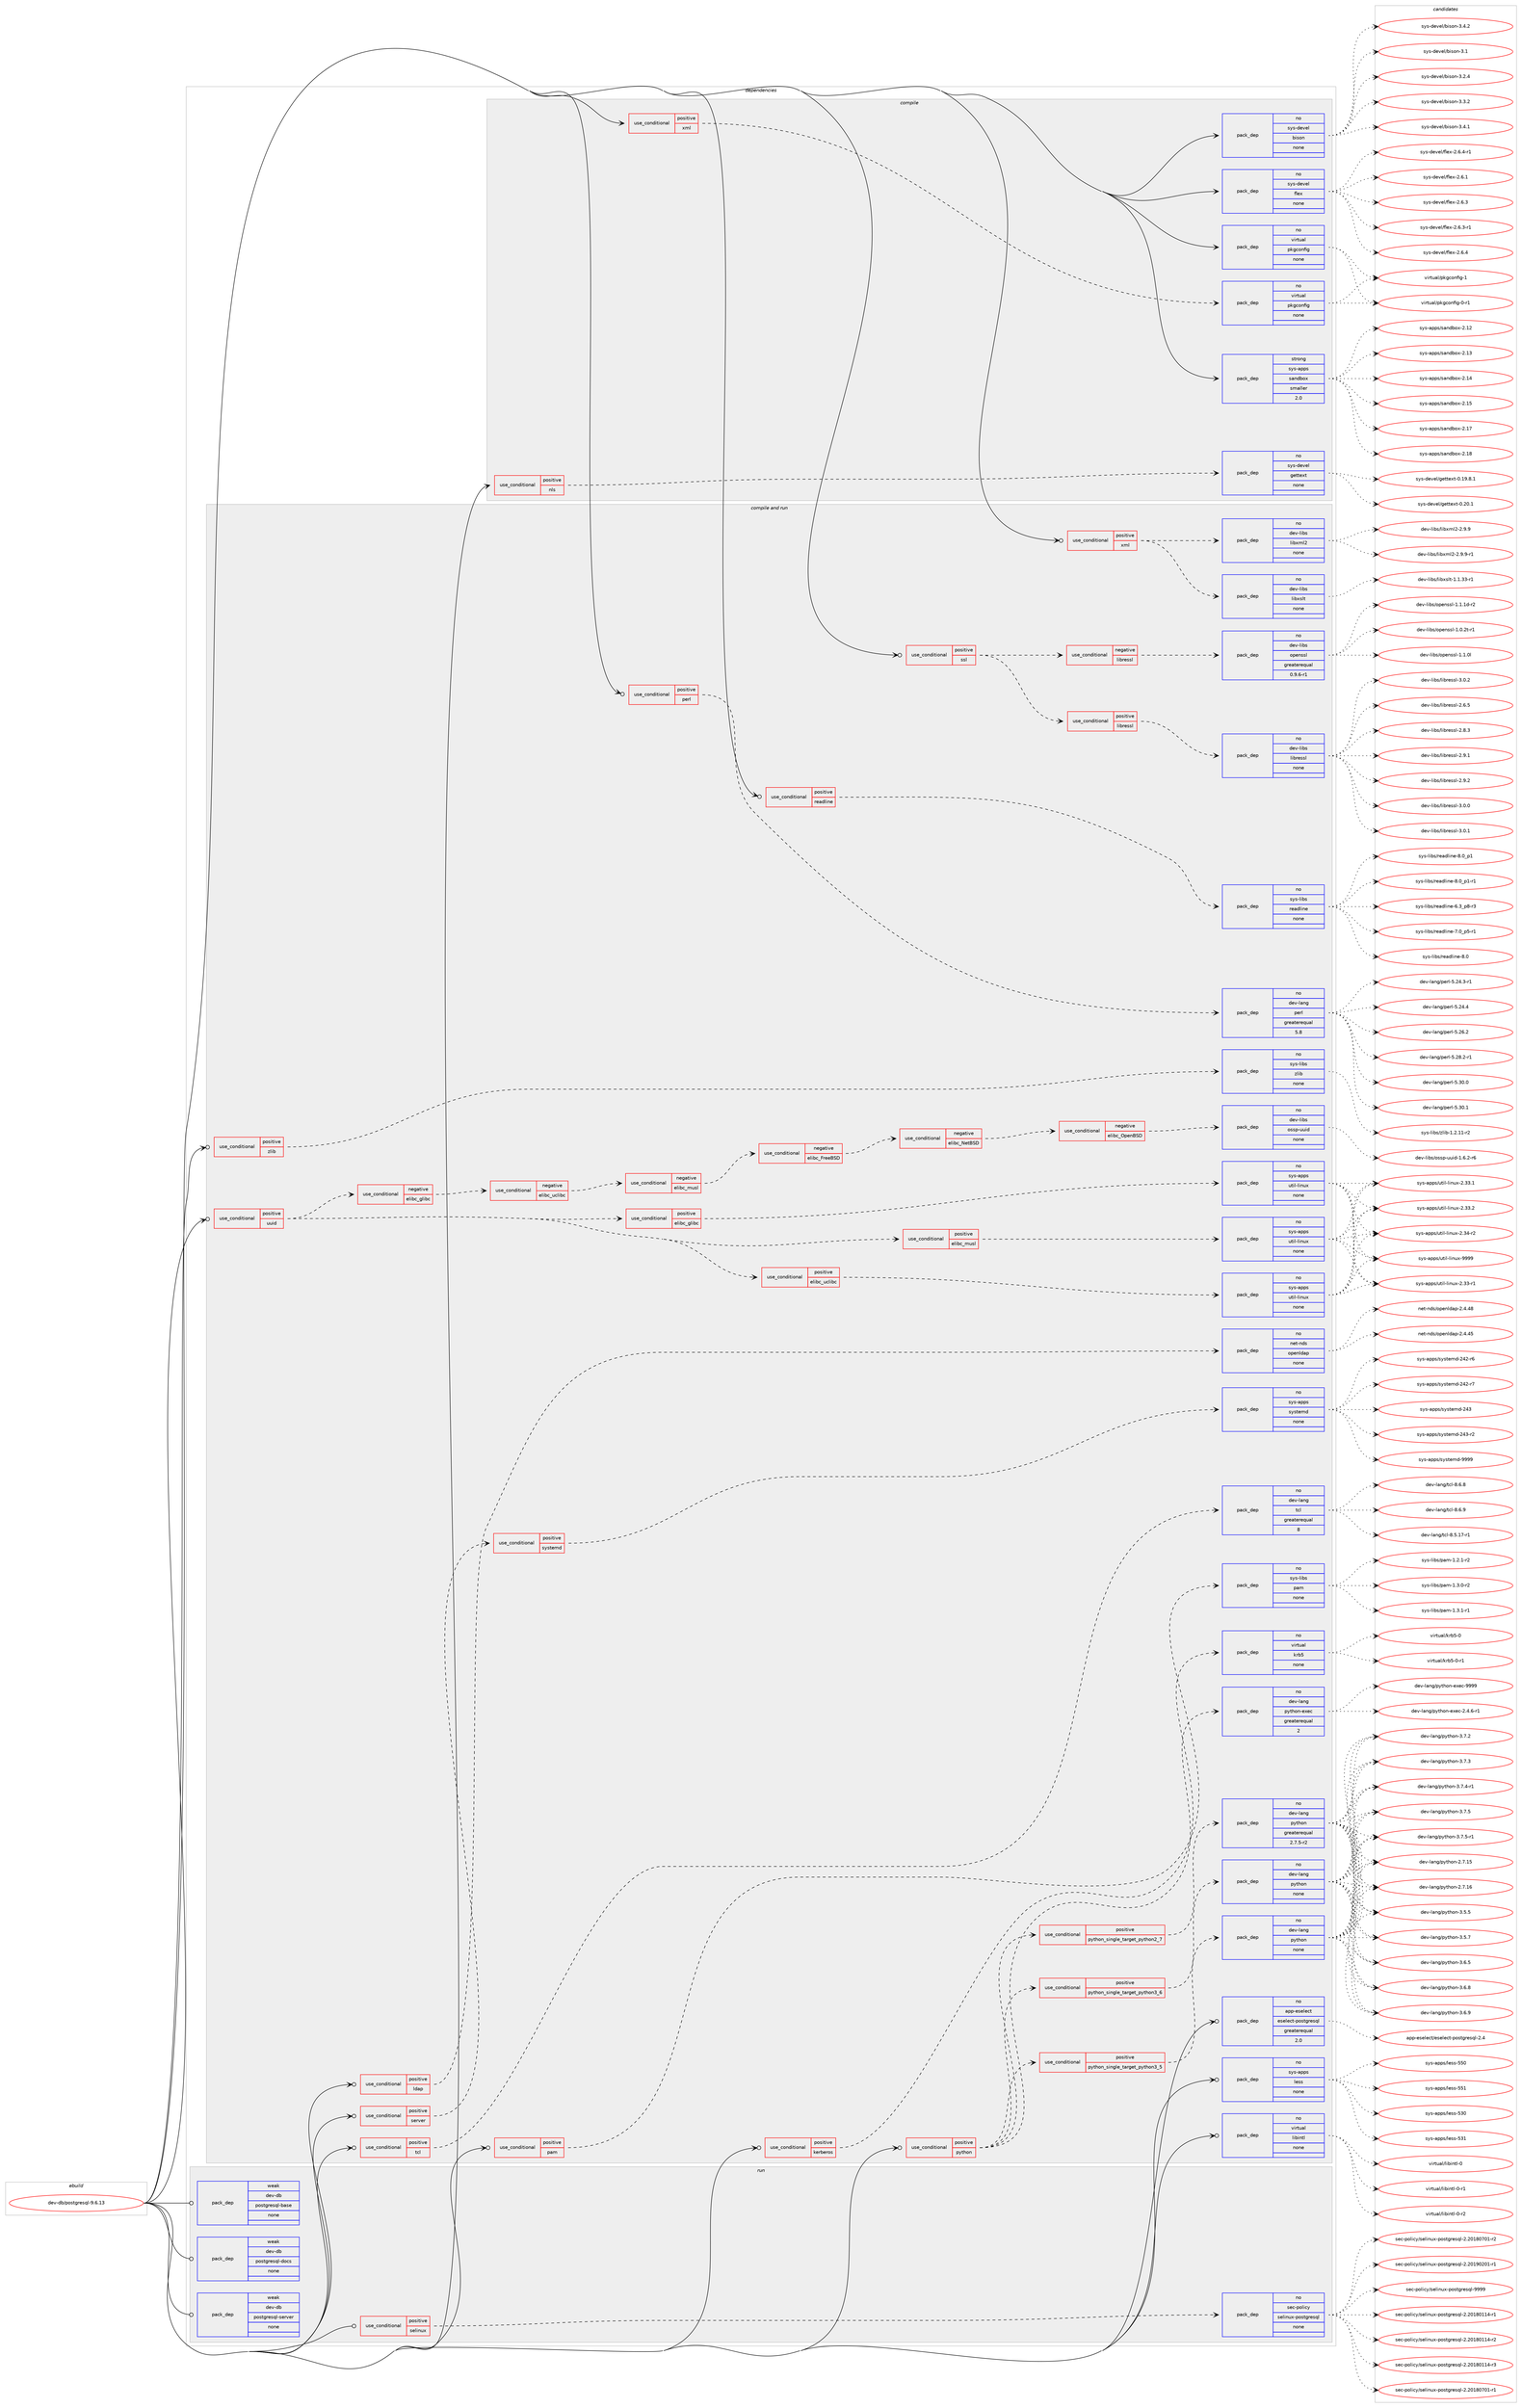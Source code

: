 digraph prolog {

# *************
# Graph options
# *************

newrank=true;
concentrate=true;
compound=true;
graph [rankdir=LR,fontname=Helvetica,fontsize=10,ranksep=1.5];#, ranksep=2.5, nodesep=0.2];
edge  [arrowhead=vee];
node  [fontname=Helvetica,fontsize=10];

# **********
# The ebuild
# **********

subgraph cluster_leftcol {
color=gray;
rank=same;
label=<<i>ebuild</i>>;
id [label="dev-db/postgresql-9.6.13", color=red, width=4, href="../dev-db/postgresql-9.6.13.svg"];
}

# ****************
# The dependencies
# ****************

subgraph cluster_midcol {
color=gray;
label=<<i>dependencies</i>>;
subgraph cluster_compile {
fillcolor="#eeeeee";
style=filled;
label=<<i>compile</i>>;
subgraph cond124036 {
dependency522894 [label=<<TABLE BORDER="0" CELLBORDER="1" CELLSPACING="0" CELLPADDING="4"><TR><TD ROWSPAN="3" CELLPADDING="10">use_conditional</TD></TR><TR><TD>positive</TD></TR><TR><TD>nls</TD></TR></TABLE>>, shape=none, color=red];
subgraph pack389118 {
dependency522895 [label=<<TABLE BORDER="0" CELLBORDER="1" CELLSPACING="0" CELLPADDING="4" WIDTH="220"><TR><TD ROWSPAN="6" CELLPADDING="30">pack_dep</TD></TR><TR><TD WIDTH="110">no</TD></TR><TR><TD>sys-devel</TD></TR><TR><TD>gettext</TD></TR><TR><TD>none</TD></TR><TR><TD></TD></TR></TABLE>>, shape=none, color=blue];
}
dependency522894:e -> dependency522895:w [weight=20,style="dashed",arrowhead="vee"];
}
id:e -> dependency522894:w [weight=20,style="solid",arrowhead="vee"];
subgraph cond124037 {
dependency522896 [label=<<TABLE BORDER="0" CELLBORDER="1" CELLSPACING="0" CELLPADDING="4"><TR><TD ROWSPAN="3" CELLPADDING="10">use_conditional</TD></TR><TR><TD>positive</TD></TR><TR><TD>xml</TD></TR></TABLE>>, shape=none, color=red];
subgraph pack389119 {
dependency522897 [label=<<TABLE BORDER="0" CELLBORDER="1" CELLSPACING="0" CELLPADDING="4" WIDTH="220"><TR><TD ROWSPAN="6" CELLPADDING="30">pack_dep</TD></TR><TR><TD WIDTH="110">no</TD></TR><TR><TD>virtual</TD></TR><TR><TD>pkgconfig</TD></TR><TR><TD>none</TD></TR><TR><TD></TD></TR></TABLE>>, shape=none, color=blue];
}
dependency522896:e -> dependency522897:w [weight=20,style="dashed",arrowhead="vee"];
}
id:e -> dependency522896:w [weight=20,style="solid",arrowhead="vee"];
subgraph pack389120 {
dependency522898 [label=<<TABLE BORDER="0" CELLBORDER="1" CELLSPACING="0" CELLPADDING="4" WIDTH="220"><TR><TD ROWSPAN="6" CELLPADDING="30">pack_dep</TD></TR><TR><TD WIDTH="110">no</TD></TR><TR><TD>sys-devel</TD></TR><TR><TD>bison</TD></TR><TR><TD>none</TD></TR><TR><TD></TD></TR></TABLE>>, shape=none, color=blue];
}
id:e -> dependency522898:w [weight=20,style="solid",arrowhead="vee"];
subgraph pack389121 {
dependency522899 [label=<<TABLE BORDER="0" CELLBORDER="1" CELLSPACING="0" CELLPADDING="4" WIDTH="220"><TR><TD ROWSPAN="6" CELLPADDING="30">pack_dep</TD></TR><TR><TD WIDTH="110">no</TD></TR><TR><TD>sys-devel</TD></TR><TR><TD>flex</TD></TR><TR><TD>none</TD></TR><TR><TD></TD></TR></TABLE>>, shape=none, color=blue];
}
id:e -> dependency522899:w [weight=20,style="solid",arrowhead="vee"];
subgraph pack389122 {
dependency522900 [label=<<TABLE BORDER="0" CELLBORDER="1" CELLSPACING="0" CELLPADDING="4" WIDTH="220"><TR><TD ROWSPAN="6" CELLPADDING="30">pack_dep</TD></TR><TR><TD WIDTH="110">no</TD></TR><TR><TD>virtual</TD></TR><TR><TD>pkgconfig</TD></TR><TR><TD>none</TD></TR><TR><TD></TD></TR></TABLE>>, shape=none, color=blue];
}
id:e -> dependency522900:w [weight=20,style="solid",arrowhead="vee"];
subgraph pack389123 {
dependency522901 [label=<<TABLE BORDER="0" CELLBORDER="1" CELLSPACING="0" CELLPADDING="4" WIDTH="220"><TR><TD ROWSPAN="6" CELLPADDING="30">pack_dep</TD></TR><TR><TD WIDTH="110">strong</TD></TR><TR><TD>sys-apps</TD></TR><TR><TD>sandbox</TD></TR><TR><TD>smaller</TD></TR><TR><TD>2.0</TD></TR></TABLE>>, shape=none, color=blue];
}
id:e -> dependency522901:w [weight=20,style="solid",arrowhead="vee"];
}
subgraph cluster_compileandrun {
fillcolor="#eeeeee";
style=filled;
label=<<i>compile and run</i>>;
subgraph cond124038 {
dependency522902 [label=<<TABLE BORDER="0" CELLBORDER="1" CELLSPACING="0" CELLPADDING="4"><TR><TD ROWSPAN="3" CELLPADDING="10">use_conditional</TD></TR><TR><TD>positive</TD></TR><TR><TD>kerberos</TD></TR></TABLE>>, shape=none, color=red];
subgraph pack389124 {
dependency522903 [label=<<TABLE BORDER="0" CELLBORDER="1" CELLSPACING="0" CELLPADDING="4" WIDTH="220"><TR><TD ROWSPAN="6" CELLPADDING="30">pack_dep</TD></TR><TR><TD WIDTH="110">no</TD></TR><TR><TD>virtual</TD></TR><TR><TD>krb5</TD></TR><TR><TD>none</TD></TR><TR><TD></TD></TR></TABLE>>, shape=none, color=blue];
}
dependency522902:e -> dependency522903:w [weight=20,style="dashed",arrowhead="vee"];
}
id:e -> dependency522902:w [weight=20,style="solid",arrowhead="odotvee"];
subgraph cond124039 {
dependency522904 [label=<<TABLE BORDER="0" CELLBORDER="1" CELLSPACING="0" CELLPADDING="4"><TR><TD ROWSPAN="3" CELLPADDING="10">use_conditional</TD></TR><TR><TD>positive</TD></TR><TR><TD>ldap</TD></TR></TABLE>>, shape=none, color=red];
subgraph pack389125 {
dependency522905 [label=<<TABLE BORDER="0" CELLBORDER="1" CELLSPACING="0" CELLPADDING="4" WIDTH="220"><TR><TD ROWSPAN="6" CELLPADDING="30">pack_dep</TD></TR><TR><TD WIDTH="110">no</TD></TR><TR><TD>net-nds</TD></TR><TR><TD>openldap</TD></TR><TR><TD>none</TD></TR><TR><TD></TD></TR></TABLE>>, shape=none, color=blue];
}
dependency522904:e -> dependency522905:w [weight=20,style="dashed",arrowhead="vee"];
}
id:e -> dependency522904:w [weight=20,style="solid",arrowhead="odotvee"];
subgraph cond124040 {
dependency522906 [label=<<TABLE BORDER="0" CELLBORDER="1" CELLSPACING="0" CELLPADDING="4"><TR><TD ROWSPAN="3" CELLPADDING="10">use_conditional</TD></TR><TR><TD>positive</TD></TR><TR><TD>pam</TD></TR></TABLE>>, shape=none, color=red];
subgraph pack389126 {
dependency522907 [label=<<TABLE BORDER="0" CELLBORDER="1" CELLSPACING="0" CELLPADDING="4" WIDTH="220"><TR><TD ROWSPAN="6" CELLPADDING="30">pack_dep</TD></TR><TR><TD WIDTH="110">no</TD></TR><TR><TD>sys-libs</TD></TR><TR><TD>pam</TD></TR><TR><TD>none</TD></TR><TR><TD></TD></TR></TABLE>>, shape=none, color=blue];
}
dependency522906:e -> dependency522907:w [weight=20,style="dashed",arrowhead="vee"];
}
id:e -> dependency522906:w [weight=20,style="solid",arrowhead="odotvee"];
subgraph cond124041 {
dependency522908 [label=<<TABLE BORDER="0" CELLBORDER="1" CELLSPACING="0" CELLPADDING="4"><TR><TD ROWSPAN="3" CELLPADDING="10">use_conditional</TD></TR><TR><TD>positive</TD></TR><TR><TD>perl</TD></TR></TABLE>>, shape=none, color=red];
subgraph pack389127 {
dependency522909 [label=<<TABLE BORDER="0" CELLBORDER="1" CELLSPACING="0" CELLPADDING="4" WIDTH="220"><TR><TD ROWSPAN="6" CELLPADDING="30">pack_dep</TD></TR><TR><TD WIDTH="110">no</TD></TR><TR><TD>dev-lang</TD></TR><TR><TD>perl</TD></TR><TR><TD>greaterequal</TD></TR><TR><TD>5.8</TD></TR></TABLE>>, shape=none, color=blue];
}
dependency522908:e -> dependency522909:w [weight=20,style="dashed",arrowhead="vee"];
}
id:e -> dependency522908:w [weight=20,style="solid",arrowhead="odotvee"];
subgraph cond124042 {
dependency522910 [label=<<TABLE BORDER="0" CELLBORDER="1" CELLSPACING="0" CELLPADDING="4"><TR><TD ROWSPAN="3" CELLPADDING="10">use_conditional</TD></TR><TR><TD>positive</TD></TR><TR><TD>python</TD></TR></TABLE>>, shape=none, color=red];
subgraph cond124043 {
dependency522911 [label=<<TABLE BORDER="0" CELLBORDER="1" CELLSPACING="0" CELLPADDING="4"><TR><TD ROWSPAN="3" CELLPADDING="10">use_conditional</TD></TR><TR><TD>positive</TD></TR><TR><TD>python_single_target_python2_7</TD></TR></TABLE>>, shape=none, color=red];
subgraph pack389128 {
dependency522912 [label=<<TABLE BORDER="0" CELLBORDER="1" CELLSPACING="0" CELLPADDING="4" WIDTH="220"><TR><TD ROWSPAN="6" CELLPADDING="30">pack_dep</TD></TR><TR><TD WIDTH="110">no</TD></TR><TR><TD>dev-lang</TD></TR><TR><TD>python</TD></TR><TR><TD>greaterequal</TD></TR><TR><TD>2.7.5-r2</TD></TR></TABLE>>, shape=none, color=blue];
}
dependency522911:e -> dependency522912:w [weight=20,style="dashed",arrowhead="vee"];
}
dependency522910:e -> dependency522911:w [weight=20,style="dashed",arrowhead="vee"];
subgraph cond124044 {
dependency522913 [label=<<TABLE BORDER="0" CELLBORDER="1" CELLSPACING="0" CELLPADDING="4"><TR><TD ROWSPAN="3" CELLPADDING="10">use_conditional</TD></TR><TR><TD>positive</TD></TR><TR><TD>python_single_target_python3_5</TD></TR></TABLE>>, shape=none, color=red];
subgraph pack389129 {
dependency522914 [label=<<TABLE BORDER="0" CELLBORDER="1" CELLSPACING="0" CELLPADDING="4" WIDTH="220"><TR><TD ROWSPAN="6" CELLPADDING="30">pack_dep</TD></TR><TR><TD WIDTH="110">no</TD></TR><TR><TD>dev-lang</TD></TR><TR><TD>python</TD></TR><TR><TD>none</TD></TR><TR><TD></TD></TR></TABLE>>, shape=none, color=blue];
}
dependency522913:e -> dependency522914:w [weight=20,style="dashed",arrowhead="vee"];
}
dependency522910:e -> dependency522913:w [weight=20,style="dashed",arrowhead="vee"];
subgraph cond124045 {
dependency522915 [label=<<TABLE BORDER="0" CELLBORDER="1" CELLSPACING="0" CELLPADDING="4"><TR><TD ROWSPAN="3" CELLPADDING="10">use_conditional</TD></TR><TR><TD>positive</TD></TR><TR><TD>python_single_target_python3_6</TD></TR></TABLE>>, shape=none, color=red];
subgraph pack389130 {
dependency522916 [label=<<TABLE BORDER="0" CELLBORDER="1" CELLSPACING="0" CELLPADDING="4" WIDTH="220"><TR><TD ROWSPAN="6" CELLPADDING="30">pack_dep</TD></TR><TR><TD WIDTH="110">no</TD></TR><TR><TD>dev-lang</TD></TR><TR><TD>python</TD></TR><TR><TD>none</TD></TR><TR><TD></TD></TR></TABLE>>, shape=none, color=blue];
}
dependency522915:e -> dependency522916:w [weight=20,style="dashed",arrowhead="vee"];
}
dependency522910:e -> dependency522915:w [weight=20,style="dashed",arrowhead="vee"];
subgraph pack389131 {
dependency522917 [label=<<TABLE BORDER="0" CELLBORDER="1" CELLSPACING="0" CELLPADDING="4" WIDTH="220"><TR><TD ROWSPAN="6" CELLPADDING="30">pack_dep</TD></TR><TR><TD WIDTH="110">no</TD></TR><TR><TD>dev-lang</TD></TR><TR><TD>python-exec</TD></TR><TR><TD>greaterequal</TD></TR><TR><TD>2</TD></TR></TABLE>>, shape=none, color=blue];
}
dependency522910:e -> dependency522917:w [weight=20,style="dashed",arrowhead="vee"];
}
id:e -> dependency522910:w [weight=20,style="solid",arrowhead="odotvee"];
subgraph cond124046 {
dependency522918 [label=<<TABLE BORDER="0" CELLBORDER="1" CELLSPACING="0" CELLPADDING="4"><TR><TD ROWSPAN="3" CELLPADDING="10">use_conditional</TD></TR><TR><TD>positive</TD></TR><TR><TD>readline</TD></TR></TABLE>>, shape=none, color=red];
subgraph pack389132 {
dependency522919 [label=<<TABLE BORDER="0" CELLBORDER="1" CELLSPACING="0" CELLPADDING="4" WIDTH="220"><TR><TD ROWSPAN="6" CELLPADDING="30">pack_dep</TD></TR><TR><TD WIDTH="110">no</TD></TR><TR><TD>sys-libs</TD></TR><TR><TD>readline</TD></TR><TR><TD>none</TD></TR><TR><TD></TD></TR></TABLE>>, shape=none, color=blue];
}
dependency522918:e -> dependency522919:w [weight=20,style="dashed",arrowhead="vee"];
}
id:e -> dependency522918:w [weight=20,style="solid",arrowhead="odotvee"];
subgraph cond124047 {
dependency522920 [label=<<TABLE BORDER="0" CELLBORDER="1" CELLSPACING="0" CELLPADDING="4"><TR><TD ROWSPAN="3" CELLPADDING="10">use_conditional</TD></TR><TR><TD>positive</TD></TR><TR><TD>server</TD></TR></TABLE>>, shape=none, color=red];
subgraph cond124048 {
dependency522921 [label=<<TABLE BORDER="0" CELLBORDER="1" CELLSPACING="0" CELLPADDING="4"><TR><TD ROWSPAN="3" CELLPADDING="10">use_conditional</TD></TR><TR><TD>positive</TD></TR><TR><TD>systemd</TD></TR></TABLE>>, shape=none, color=red];
subgraph pack389133 {
dependency522922 [label=<<TABLE BORDER="0" CELLBORDER="1" CELLSPACING="0" CELLPADDING="4" WIDTH="220"><TR><TD ROWSPAN="6" CELLPADDING="30">pack_dep</TD></TR><TR><TD WIDTH="110">no</TD></TR><TR><TD>sys-apps</TD></TR><TR><TD>systemd</TD></TR><TR><TD>none</TD></TR><TR><TD></TD></TR></TABLE>>, shape=none, color=blue];
}
dependency522921:e -> dependency522922:w [weight=20,style="dashed",arrowhead="vee"];
}
dependency522920:e -> dependency522921:w [weight=20,style="dashed",arrowhead="vee"];
}
id:e -> dependency522920:w [weight=20,style="solid",arrowhead="odotvee"];
subgraph cond124049 {
dependency522923 [label=<<TABLE BORDER="0" CELLBORDER="1" CELLSPACING="0" CELLPADDING="4"><TR><TD ROWSPAN="3" CELLPADDING="10">use_conditional</TD></TR><TR><TD>positive</TD></TR><TR><TD>ssl</TD></TR></TABLE>>, shape=none, color=red];
subgraph cond124050 {
dependency522924 [label=<<TABLE BORDER="0" CELLBORDER="1" CELLSPACING="0" CELLPADDING="4"><TR><TD ROWSPAN="3" CELLPADDING="10">use_conditional</TD></TR><TR><TD>negative</TD></TR><TR><TD>libressl</TD></TR></TABLE>>, shape=none, color=red];
subgraph pack389134 {
dependency522925 [label=<<TABLE BORDER="0" CELLBORDER="1" CELLSPACING="0" CELLPADDING="4" WIDTH="220"><TR><TD ROWSPAN="6" CELLPADDING="30">pack_dep</TD></TR><TR><TD WIDTH="110">no</TD></TR><TR><TD>dev-libs</TD></TR><TR><TD>openssl</TD></TR><TR><TD>greaterequal</TD></TR><TR><TD>0.9.6-r1</TD></TR></TABLE>>, shape=none, color=blue];
}
dependency522924:e -> dependency522925:w [weight=20,style="dashed",arrowhead="vee"];
}
dependency522923:e -> dependency522924:w [weight=20,style="dashed",arrowhead="vee"];
subgraph cond124051 {
dependency522926 [label=<<TABLE BORDER="0" CELLBORDER="1" CELLSPACING="0" CELLPADDING="4"><TR><TD ROWSPAN="3" CELLPADDING="10">use_conditional</TD></TR><TR><TD>positive</TD></TR><TR><TD>libressl</TD></TR></TABLE>>, shape=none, color=red];
subgraph pack389135 {
dependency522927 [label=<<TABLE BORDER="0" CELLBORDER="1" CELLSPACING="0" CELLPADDING="4" WIDTH="220"><TR><TD ROWSPAN="6" CELLPADDING="30">pack_dep</TD></TR><TR><TD WIDTH="110">no</TD></TR><TR><TD>dev-libs</TD></TR><TR><TD>libressl</TD></TR><TR><TD>none</TD></TR><TR><TD></TD></TR></TABLE>>, shape=none, color=blue];
}
dependency522926:e -> dependency522927:w [weight=20,style="dashed",arrowhead="vee"];
}
dependency522923:e -> dependency522926:w [weight=20,style="dashed",arrowhead="vee"];
}
id:e -> dependency522923:w [weight=20,style="solid",arrowhead="odotvee"];
subgraph cond124052 {
dependency522928 [label=<<TABLE BORDER="0" CELLBORDER="1" CELLSPACING="0" CELLPADDING="4"><TR><TD ROWSPAN="3" CELLPADDING="10">use_conditional</TD></TR><TR><TD>positive</TD></TR><TR><TD>tcl</TD></TR></TABLE>>, shape=none, color=red];
subgraph pack389136 {
dependency522929 [label=<<TABLE BORDER="0" CELLBORDER="1" CELLSPACING="0" CELLPADDING="4" WIDTH="220"><TR><TD ROWSPAN="6" CELLPADDING="30">pack_dep</TD></TR><TR><TD WIDTH="110">no</TD></TR><TR><TD>dev-lang</TD></TR><TR><TD>tcl</TD></TR><TR><TD>greaterequal</TD></TR><TR><TD>8</TD></TR></TABLE>>, shape=none, color=blue];
}
dependency522928:e -> dependency522929:w [weight=20,style="dashed",arrowhead="vee"];
}
id:e -> dependency522928:w [weight=20,style="solid",arrowhead="odotvee"];
subgraph cond124053 {
dependency522930 [label=<<TABLE BORDER="0" CELLBORDER="1" CELLSPACING="0" CELLPADDING="4"><TR><TD ROWSPAN="3" CELLPADDING="10">use_conditional</TD></TR><TR><TD>positive</TD></TR><TR><TD>uuid</TD></TR></TABLE>>, shape=none, color=red];
subgraph cond124054 {
dependency522931 [label=<<TABLE BORDER="0" CELLBORDER="1" CELLSPACING="0" CELLPADDING="4"><TR><TD ROWSPAN="3" CELLPADDING="10">use_conditional</TD></TR><TR><TD>positive</TD></TR><TR><TD>elibc_glibc</TD></TR></TABLE>>, shape=none, color=red];
subgraph pack389137 {
dependency522932 [label=<<TABLE BORDER="0" CELLBORDER="1" CELLSPACING="0" CELLPADDING="4" WIDTH="220"><TR><TD ROWSPAN="6" CELLPADDING="30">pack_dep</TD></TR><TR><TD WIDTH="110">no</TD></TR><TR><TD>sys-apps</TD></TR><TR><TD>util-linux</TD></TR><TR><TD>none</TD></TR><TR><TD></TD></TR></TABLE>>, shape=none, color=blue];
}
dependency522931:e -> dependency522932:w [weight=20,style="dashed",arrowhead="vee"];
}
dependency522930:e -> dependency522931:w [weight=20,style="dashed",arrowhead="vee"];
subgraph cond124055 {
dependency522933 [label=<<TABLE BORDER="0" CELLBORDER="1" CELLSPACING="0" CELLPADDING="4"><TR><TD ROWSPAN="3" CELLPADDING="10">use_conditional</TD></TR><TR><TD>positive</TD></TR><TR><TD>elibc_uclibc</TD></TR></TABLE>>, shape=none, color=red];
subgraph pack389138 {
dependency522934 [label=<<TABLE BORDER="0" CELLBORDER="1" CELLSPACING="0" CELLPADDING="4" WIDTH="220"><TR><TD ROWSPAN="6" CELLPADDING="30">pack_dep</TD></TR><TR><TD WIDTH="110">no</TD></TR><TR><TD>sys-apps</TD></TR><TR><TD>util-linux</TD></TR><TR><TD>none</TD></TR><TR><TD></TD></TR></TABLE>>, shape=none, color=blue];
}
dependency522933:e -> dependency522934:w [weight=20,style="dashed",arrowhead="vee"];
}
dependency522930:e -> dependency522933:w [weight=20,style="dashed",arrowhead="vee"];
subgraph cond124056 {
dependency522935 [label=<<TABLE BORDER="0" CELLBORDER="1" CELLSPACING="0" CELLPADDING="4"><TR><TD ROWSPAN="3" CELLPADDING="10">use_conditional</TD></TR><TR><TD>positive</TD></TR><TR><TD>elibc_musl</TD></TR></TABLE>>, shape=none, color=red];
subgraph pack389139 {
dependency522936 [label=<<TABLE BORDER="0" CELLBORDER="1" CELLSPACING="0" CELLPADDING="4" WIDTH="220"><TR><TD ROWSPAN="6" CELLPADDING="30">pack_dep</TD></TR><TR><TD WIDTH="110">no</TD></TR><TR><TD>sys-apps</TD></TR><TR><TD>util-linux</TD></TR><TR><TD>none</TD></TR><TR><TD></TD></TR></TABLE>>, shape=none, color=blue];
}
dependency522935:e -> dependency522936:w [weight=20,style="dashed",arrowhead="vee"];
}
dependency522930:e -> dependency522935:w [weight=20,style="dashed",arrowhead="vee"];
subgraph cond124057 {
dependency522937 [label=<<TABLE BORDER="0" CELLBORDER="1" CELLSPACING="0" CELLPADDING="4"><TR><TD ROWSPAN="3" CELLPADDING="10">use_conditional</TD></TR><TR><TD>negative</TD></TR><TR><TD>elibc_glibc</TD></TR></TABLE>>, shape=none, color=red];
subgraph cond124058 {
dependency522938 [label=<<TABLE BORDER="0" CELLBORDER="1" CELLSPACING="0" CELLPADDING="4"><TR><TD ROWSPAN="3" CELLPADDING="10">use_conditional</TD></TR><TR><TD>negative</TD></TR><TR><TD>elibc_uclibc</TD></TR></TABLE>>, shape=none, color=red];
subgraph cond124059 {
dependency522939 [label=<<TABLE BORDER="0" CELLBORDER="1" CELLSPACING="0" CELLPADDING="4"><TR><TD ROWSPAN="3" CELLPADDING="10">use_conditional</TD></TR><TR><TD>negative</TD></TR><TR><TD>elibc_musl</TD></TR></TABLE>>, shape=none, color=red];
subgraph cond124060 {
dependency522940 [label=<<TABLE BORDER="0" CELLBORDER="1" CELLSPACING="0" CELLPADDING="4"><TR><TD ROWSPAN="3" CELLPADDING="10">use_conditional</TD></TR><TR><TD>negative</TD></TR><TR><TD>elibc_FreeBSD</TD></TR></TABLE>>, shape=none, color=red];
subgraph cond124061 {
dependency522941 [label=<<TABLE BORDER="0" CELLBORDER="1" CELLSPACING="0" CELLPADDING="4"><TR><TD ROWSPAN="3" CELLPADDING="10">use_conditional</TD></TR><TR><TD>negative</TD></TR><TR><TD>elibc_NetBSD</TD></TR></TABLE>>, shape=none, color=red];
subgraph cond124062 {
dependency522942 [label=<<TABLE BORDER="0" CELLBORDER="1" CELLSPACING="0" CELLPADDING="4"><TR><TD ROWSPAN="3" CELLPADDING="10">use_conditional</TD></TR><TR><TD>negative</TD></TR><TR><TD>elibc_OpenBSD</TD></TR></TABLE>>, shape=none, color=red];
subgraph pack389140 {
dependency522943 [label=<<TABLE BORDER="0" CELLBORDER="1" CELLSPACING="0" CELLPADDING="4" WIDTH="220"><TR><TD ROWSPAN="6" CELLPADDING="30">pack_dep</TD></TR><TR><TD WIDTH="110">no</TD></TR><TR><TD>dev-libs</TD></TR><TR><TD>ossp-uuid</TD></TR><TR><TD>none</TD></TR><TR><TD></TD></TR></TABLE>>, shape=none, color=blue];
}
dependency522942:e -> dependency522943:w [weight=20,style="dashed",arrowhead="vee"];
}
dependency522941:e -> dependency522942:w [weight=20,style="dashed",arrowhead="vee"];
}
dependency522940:e -> dependency522941:w [weight=20,style="dashed",arrowhead="vee"];
}
dependency522939:e -> dependency522940:w [weight=20,style="dashed",arrowhead="vee"];
}
dependency522938:e -> dependency522939:w [weight=20,style="dashed",arrowhead="vee"];
}
dependency522937:e -> dependency522938:w [weight=20,style="dashed",arrowhead="vee"];
}
dependency522930:e -> dependency522937:w [weight=20,style="dashed",arrowhead="vee"];
}
id:e -> dependency522930:w [weight=20,style="solid",arrowhead="odotvee"];
subgraph cond124063 {
dependency522944 [label=<<TABLE BORDER="0" CELLBORDER="1" CELLSPACING="0" CELLPADDING="4"><TR><TD ROWSPAN="3" CELLPADDING="10">use_conditional</TD></TR><TR><TD>positive</TD></TR><TR><TD>xml</TD></TR></TABLE>>, shape=none, color=red];
subgraph pack389141 {
dependency522945 [label=<<TABLE BORDER="0" CELLBORDER="1" CELLSPACING="0" CELLPADDING="4" WIDTH="220"><TR><TD ROWSPAN="6" CELLPADDING="30">pack_dep</TD></TR><TR><TD WIDTH="110">no</TD></TR><TR><TD>dev-libs</TD></TR><TR><TD>libxml2</TD></TR><TR><TD>none</TD></TR><TR><TD></TD></TR></TABLE>>, shape=none, color=blue];
}
dependency522944:e -> dependency522945:w [weight=20,style="dashed",arrowhead="vee"];
subgraph pack389142 {
dependency522946 [label=<<TABLE BORDER="0" CELLBORDER="1" CELLSPACING="0" CELLPADDING="4" WIDTH="220"><TR><TD ROWSPAN="6" CELLPADDING="30">pack_dep</TD></TR><TR><TD WIDTH="110">no</TD></TR><TR><TD>dev-libs</TD></TR><TR><TD>libxslt</TD></TR><TR><TD>none</TD></TR><TR><TD></TD></TR></TABLE>>, shape=none, color=blue];
}
dependency522944:e -> dependency522946:w [weight=20,style="dashed",arrowhead="vee"];
}
id:e -> dependency522944:w [weight=20,style="solid",arrowhead="odotvee"];
subgraph cond124064 {
dependency522947 [label=<<TABLE BORDER="0" CELLBORDER="1" CELLSPACING="0" CELLPADDING="4"><TR><TD ROWSPAN="3" CELLPADDING="10">use_conditional</TD></TR><TR><TD>positive</TD></TR><TR><TD>zlib</TD></TR></TABLE>>, shape=none, color=red];
subgraph pack389143 {
dependency522948 [label=<<TABLE BORDER="0" CELLBORDER="1" CELLSPACING="0" CELLPADDING="4" WIDTH="220"><TR><TD ROWSPAN="6" CELLPADDING="30">pack_dep</TD></TR><TR><TD WIDTH="110">no</TD></TR><TR><TD>sys-libs</TD></TR><TR><TD>zlib</TD></TR><TR><TD>none</TD></TR><TR><TD></TD></TR></TABLE>>, shape=none, color=blue];
}
dependency522947:e -> dependency522948:w [weight=20,style="dashed",arrowhead="vee"];
}
id:e -> dependency522947:w [weight=20,style="solid",arrowhead="odotvee"];
subgraph pack389144 {
dependency522949 [label=<<TABLE BORDER="0" CELLBORDER="1" CELLSPACING="0" CELLPADDING="4" WIDTH="220"><TR><TD ROWSPAN="6" CELLPADDING="30">pack_dep</TD></TR><TR><TD WIDTH="110">no</TD></TR><TR><TD>app-eselect</TD></TR><TR><TD>eselect-postgresql</TD></TR><TR><TD>greaterequal</TD></TR><TR><TD>2.0</TD></TR></TABLE>>, shape=none, color=blue];
}
id:e -> dependency522949:w [weight=20,style="solid",arrowhead="odotvee"];
subgraph pack389145 {
dependency522950 [label=<<TABLE BORDER="0" CELLBORDER="1" CELLSPACING="0" CELLPADDING="4" WIDTH="220"><TR><TD ROWSPAN="6" CELLPADDING="30">pack_dep</TD></TR><TR><TD WIDTH="110">no</TD></TR><TR><TD>sys-apps</TD></TR><TR><TD>less</TD></TR><TR><TD>none</TD></TR><TR><TD></TD></TR></TABLE>>, shape=none, color=blue];
}
id:e -> dependency522950:w [weight=20,style="solid",arrowhead="odotvee"];
subgraph pack389146 {
dependency522951 [label=<<TABLE BORDER="0" CELLBORDER="1" CELLSPACING="0" CELLPADDING="4" WIDTH="220"><TR><TD ROWSPAN="6" CELLPADDING="30">pack_dep</TD></TR><TR><TD WIDTH="110">no</TD></TR><TR><TD>virtual</TD></TR><TR><TD>libintl</TD></TR><TR><TD>none</TD></TR><TR><TD></TD></TR></TABLE>>, shape=none, color=blue];
}
id:e -> dependency522951:w [weight=20,style="solid",arrowhead="odotvee"];
}
subgraph cluster_run {
fillcolor="#eeeeee";
style=filled;
label=<<i>run</i>>;
subgraph cond124065 {
dependency522952 [label=<<TABLE BORDER="0" CELLBORDER="1" CELLSPACING="0" CELLPADDING="4"><TR><TD ROWSPAN="3" CELLPADDING="10">use_conditional</TD></TR><TR><TD>positive</TD></TR><TR><TD>selinux</TD></TR></TABLE>>, shape=none, color=red];
subgraph pack389147 {
dependency522953 [label=<<TABLE BORDER="0" CELLBORDER="1" CELLSPACING="0" CELLPADDING="4" WIDTH="220"><TR><TD ROWSPAN="6" CELLPADDING="30">pack_dep</TD></TR><TR><TD WIDTH="110">no</TD></TR><TR><TD>sec-policy</TD></TR><TR><TD>selinux-postgresql</TD></TR><TR><TD>none</TD></TR><TR><TD></TD></TR></TABLE>>, shape=none, color=blue];
}
dependency522952:e -> dependency522953:w [weight=20,style="dashed",arrowhead="vee"];
}
id:e -> dependency522952:w [weight=20,style="solid",arrowhead="odot"];
subgraph pack389148 {
dependency522954 [label=<<TABLE BORDER="0" CELLBORDER="1" CELLSPACING="0" CELLPADDING="4" WIDTH="220"><TR><TD ROWSPAN="6" CELLPADDING="30">pack_dep</TD></TR><TR><TD WIDTH="110">weak</TD></TR><TR><TD>dev-db</TD></TR><TR><TD>postgresql-base</TD></TR><TR><TD>none</TD></TR><TR><TD></TD></TR></TABLE>>, shape=none, color=blue];
}
id:e -> dependency522954:w [weight=20,style="solid",arrowhead="odot"];
subgraph pack389149 {
dependency522955 [label=<<TABLE BORDER="0" CELLBORDER="1" CELLSPACING="0" CELLPADDING="4" WIDTH="220"><TR><TD ROWSPAN="6" CELLPADDING="30">pack_dep</TD></TR><TR><TD WIDTH="110">weak</TD></TR><TR><TD>dev-db</TD></TR><TR><TD>postgresql-docs</TD></TR><TR><TD>none</TD></TR><TR><TD></TD></TR></TABLE>>, shape=none, color=blue];
}
id:e -> dependency522955:w [weight=20,style="solid",arrowhead="odot"];
subgraph pack389150 {
dependency522956 [label=<<TABLE BORDER="0" CELLBORDER="1" CELLSPACING="0" CELLPADDING="4" WIDTH="220"><TR><TD ROWSPAN="6" CELLPADDING="30">pack_dep</TD></TR><TR><TD WIDTH="110">weak</TD></TR><TR><TD>dev-db</TD></TR><TR><TD>postgresql-server</TD></TR><TR><TD>none</TD></TR><TR><TD></TD></TR></TABLE>>, shape=none, color=blue];
}
id:e -> dependency522956:w [weight=20,style="solid",arrowhead="odot"];
}
}

# **************
# The candidates
# **************

subgraph cluster_choices {
rank=same;
color=gray;
label=<<i>candidates</i>>;

subgraph choice389118 {
color=black;
nodesep=1;
choice1151211154510010111810110847103101116116101120116454846495746564649 [label="sys-devel/gettext-0.19.8.1", color=red, width=4,href="../sys-devel/gettext-0.19.8.1.svg"];
choice115121115451001011181011084710310111611610112011645484650484649 [label="sys-devel/gettext-0.20.1", color=red, width=4,href="../sys-devel/gettext-0.20.1.svg"];
dependency522895:e -> choice1151211154510010111810110847103101116116101120116454846495746564649:w [style=dotted,weight="100"];
dependency522895:e -> choice115121115451001011181011084710310111611610112011645484650484649:w [style=dotted,weight="100"];
}
subgraph choice389119 {
color=black;
nodesep=1;
choice11810511411611797108471121071039911111010210510345484511449 [label="virtual/pkgconfig-0-r1", color=red, width=4,href="../virtual/pkgconfig-0-r1.svg"];
choice1181051141161179710847112107103991111101021051034549 [label="virtual/pkgconfig-1", color=red, width=4,href="../virtual/pkgconfig-1.svg"];
dependency522897:e -> choice11810511411611797108471121071039911111010210510345484511449:w [style=dotted,weight="100"];
dependency522897:e -> choice1181051141161179710847112107103991111101021051034549:w [style=dotted,weight="100"];
}
subgraph choice389120 {
color=black;
nodesep=1;
choice11512111545100101118101108479810511511111045514649 [label="sys-devel/bison-3.1", color=red, width=4,href="../sys-devel/bison-3.1.svg"];
choice115121115451001011181011084798105115111110455146504652 [label="sys-devel/bison-3.2.4", color=red, width=4,href="../sys-devel/bison-3.2.4.svg"];
choice115121115451001011181011084798105115111110455146514650 [label="sys-devel/bison-3.3.2", color=red, width=4,href="../sys-devel/bison-3.3.2.svg"];
choice115121115451001011181011084798105115111110455146524649 [label="sys-devel/bison-3.4.1", color=red, width=4,href="../sys-devel/bison-3.4.1.svg"];
choice115121115451001011181011084798105115111110455146524650 [label="sys-devel/bison-3.4.2", color=red, width=4,href="../sys-devel/bison-3.4.2.svg"];
dependency522898:e -> choice11512111545100101118101108479810511511111045514649:w [style=dotted,weight="100"];
dependency522898:e -> choice115121115451001011181011084798105115111110455146504652:w [style=dotted,weight="100"];
dependency522898:e -> choice115121115451001011181011084798105115111110455146514650:w [style=dotted,weight="100"];
dependency522898:e -> choice115121115451001011181011084798105115111110455146524649:w [style=dotted,weight="100"];
dependency522898:e -> choice115121115451001011181011084798105115111110455146524650:w [style=dotted,weight="100"];
}
subgraph choice389121 {
color=black;
nodesep=1;
choice1151211154510010111810110847102108101120455046544649 [label="sys-devel/flex-2.6.1", color=red, width=4,href="../sys-devel/flex-2.6.1.svg"];
choice1151211154510010111810110847102108101120455046544651 [label="sys-devel/flex-2.6.3", color=red, width=4,href="../sys-devel/flex-2.6.3.svg"];
choice11512111545100101118101108471021081011204550465446514511449 [label="sys-devel/flex-2.6.3-r1", color=red, width=4,href="../sys-devel/flex-2.6.3-r1.svg"];
choice1151211154510010111810110847102108101120455046544652 [label="sys-devel/flex-2.6.4", color=red, width=4,href="../sys-devel/flex-2.6.4.svg"];
choice11512111545100101118101108471021081011204550465446524511449 [label="sys-devel/flex-2.6.4-r1", color=red, width=4,href="../sys-devel/flex-2.6.4-r1.svg"];
dependency522899:e -> choice1151211154510010111810110847102108101120455046544649:w [style=dotted,weight="100"];
dependency522899:e -> choice1151211154510010111810110847102108101120455046544651:w [style=dotted,weight="100"];
dependency522899:e -> choice11512111545100101118101108471021081011204550465446514511449:w [style=dotted,weight="100"];
dependency522899:e -> choice1151211154510010111810110847102108101120455046544652:w [style=dotted,weight="100"];
dependency522899:e -> choice11512111545100101118101108471021081011204550465446524511449:w [style=dotted,weight="100"];
}
subgraph choice389122 {
color=black;
nodesep=1;
choice11810511411611797108471121071039911111010210510345484511449 [label="virtual/pkgconfig-0-r1", color=red, width=4,href="../virtual/pkgconfig-0-r1.svg"];
choice1181051141161179710847112107103991111101021051034549 [label="virtual/pkgconfig-1", color=red, width=4,href="../virtual/pkgconfig-1.svg"];
dependency522900:e -> choice11810511411611797108471121071039911111010210510345484511449:w [style=dotted,weight="100"];
dependency522900:e -> choice1181051141161179710847112107103991111101021051034549:w [style=dotted,weight="100"];
}
subgraph choice389123 {
color=black;
nodesep=1;
choice11512111545971121121154711597110100981111204550464950 [label="sys-apps/sandbox-2.12", color=red, width=4,href="../sys-apps/sandbox-2.12.svg"];
choice11512111545971121121154711597110100981111204550464951 [label="sys-apps/sandbox-2.13", color=red, width=4,href="../sys-apps/sandbox-2.13.svg"];
choice11512111545971121121154711597110100981111204550464952 [label="sys-apps/sandbox-2.14", color=red, width=4,href="../sys-apps/sandbox-2.14.svg"];
choice11512111545971121121154711597110100981111204550464953 [label="sys-apps/sandbox-2.15", color=red, width=4,href="../sys-apps/sandbox-2.15.svg"];
choice11512111545971121121154711597110100981111204550464955 [label="sys-apps/sandbox-2.17", color=red, width=4,href="../sys-apps/sandbox-2.17.svg"];
choice11512111545971121121154711597110100981111204550464956 [label="sys-apps/sandbox-2.18", color=red, width=4,href="../sys-apps/sandbox-2.18.svg"];
dependency522901:e -> choice11512111545971121121154711597110100981111204550464950:w [style=dotted,weight="100"];
dependency522901:e -> choice11512111545971121121154711597110100981111204550464951:w [style=dotted,weight="100"];
dependency522901:e -> choice11512111545971121121154711597110100981111204550464952:w [style=dotted,weight="100"];
dependency522901:e -> choice11512111545971121121154711597110100981111204550464953:w [style=dotted,weight="100"];
dependency522901:e -> choice11512111545971121121154711597110100981111204550464955:w [style=dotted,weight="100"];
dependency522901:e -> choice11512111545971121121154711597110100981111204550464956:w [style=dotted,weight="100"];
}
subgraph choice389124 {
color=black;
nodesep=1;
choice118105114116117971084710711498534548 [label="virtual/krb5-0", color=red, width=4,href="../virtual/krb5-0.svg"];
choice1181051141161179710847107114985345484511449 [label="virtual/krb5-0-r1", color=red, width=4,href="../virtual/krb5-0-r1.svg"];
dependency522903:e -> choice118105114116117971084710711498534548:w [style=dotted,weight="100"];
dependency522903:e -> choice1181051141161179710847107114985345484511449:w [style=dotted,weight="100"];
}
subgraph choice389125 {
color=black;
nodesep=1;
choice11010111645110100115471111121011101081009711245504652465253 [label="net-nds/openldap-2.4.45", color=red, width=4,href="../net-nds/openldap-2.4.45.svg"];
choice11010111645110100115471111121011101081009711245504652465256 [label="net-nds/openldap-2.4.48", color=red, width=4,href="../net-nds/openldap-2.4.48.svg"];
dependency522905:e -> choice11010111645110100115471111121011101081009711245504652465253:w [style=dotted,weight="100"];
dependency522905:e -> choice11010111645110100115471111121011101081009711245504652465256:w [style=dotted,weight="100"];
}
subgraph choice389126 {
color=black;
nodesep=1;
choice115121115451081059811547112971094549465046494511450 [label="sys-libs/pam-1.2.1-r2", color=red, width=4,href="../sys-libs/pam-1.2.1-r2.svg"];
choice115121115451081059811547112971094549465146484511450 [label="sys-libs/pam-1.3.0-r2", color=red, width=4,href="../sys-libs/pam-1.3.0-r2.svg"];
choice115121115451081059811547112971094549465146494511449 [label="sys-libs/pam-1.3.1-r1", color=red, width=4,href="../sys-libs/pam-1.3.1-r1.svg"];
dependency522907:e -> choice115121115451081059811547112971094549465046494511450:w [style=dotted,weight="100"];
dependency522907:e -> choice115121115451081059811547112971094549465146484511450:w [style=dotted,weight="100"];
dependency522907:e -> choice115121115451081059811547112971094549465146494511449:w [style=dotted,weight="100"];
}
subgraph choice389127 {
color=black;
nodesep=1;
choice100101118451089711010347112101114108455346505246514511449 [label="dev-lang/perl-5.24.3-r1", color=red, width=4,href="../dev-lang/perl-5.24.3-r1.svg"];
choice10010111845108971101034711210111410845534650524652 [label="dev-lang/perl-5.24.4", color=red, width=4,href="../dev-lang/perl-5.24.4.svg"];
choice10010111845108971101034711210111410845534650544650 [label="dev-lang/perl-5.26.2", color=red, width=4,href="../dev-lang/perl-5.26.2.svg"];
choice100101118451089711010347112101114108455346505646504511449 [label="dev-lang/perl-5.28.2-r1", color=red, width=4,href="../dev-lang/perl-5.28.2-r1.svg"];
choice10010111845108971101034711210111410845534651484648 [label="dev-lang/perl-5.30.0", color=red, width=4,href="../dev-lang/perl-5.30.0.svg"];
choice10010111845108971101034711210111410845534651484649 [label="dev-lang/perl-5.30.1", color=red, width=4,href="../dev-lang/perl-5.30.1.svg"];
dependency522909:e -> choice100101118451089711010347112101114108455346505246514511449:w [style=dotted,weight="100"];
dependency522909:e -> choice10010111845108971101034711210111410845534650524652:w [style=dotted,weight="100"];
dependency522909:e -> choice10010111845108971101034711210111410845534650544650:w [style=dotted,weight="100"];
dependency522909:e -> choice100101118451089711010347112101114108455346505646504511449:w [style=dotted,weight="100"];
dependency522909:e -> choice10010111845108971101034711210111410845534651484648:w [style=dotted,weight="100"];
dependency522909:e -> choice10010111845108971101034711210111410845534651484649:w [style=dotted,weight="100"];
}
subgraph choice389128 {
color=black;
nodesep=1;
choice10010111845108971101034711212111610411111045504655464953 [label="dev-lang/python-2.7.15", color=red, width=4,href="../dev-lang/python-2.7.15.svg"];
choice10010111845108971101034711212111610411111045504655464954 [label="dev-lang/python-2.7.16", color=red, width=4,href="../dev-lang/python-2.7.16.svg"];
choice100101118451089711010347112121116104111110455146534653 [label="dev-lang/python-3.5.5", color=red, width=4,href="../dev-lang/python-3.5.5.svg"];
choice100101118451089711010347112121116104111110455146534655 [label="dev-lang/python-3.5.7", color=red, width=4,href="../dev-lang/python-3.5.7.svg"];
choice100101118451089711010347112121116104111110455146544653 [label="dev-lang/python-3.6.5", color=red, width=4,href="../dev-lang/python-3.6.5.svg"];
choice100101118451089711010347112121116104111110455146544656 [label="dev-lang/python-3.6.8", color=red, width=4,href="../dev-lang/python-3.6.8.svg"];
choice100101118451089711010347112121116104111110455146544657 [label="dev-lang/python-3.6.9", color=red, width=4,href="../dev-lang/python-3.6.9.svg"];
choice100101118451089711010347112121116104111110455146554650 [label="dev-lang/python-3.7.2", color=red, width=4,href="../dev-lang/python-3.7.2.svg"];
choice100101118451089711010347112121116104111110455146554651 [label="dev-lang/python-3.7.3", color=red, width=4,href="../dev-lang/python-3.7.3.svg"];
choice1001011184510897110103471121211161041111104551465546524511449 [label="dev-lang/python-3.7.4-r1", color=red, width=4,href="../dev-lang/python-3.7.4-r1.svg"];
choice100101118451089711010347112121116104111110455146554653 [label="dev-lang/python-3.7.5", color=red, width=4,href="../dev-lang/python-3.7.5.svg"];
choice1001011184510897110103471121211161041111104551465546534511449 [label="dev-lang/python-3.7.5-r1", color=red, width=4,href="../dev-lang/python-3.7.5-r1.svg"];
dependency522912:e -> choice10010111845108971101034711212111610411111045504655464953:w [style=dotted,weight="100"];
dependency522912:e -> choice10010111845108971101034711212111610411111045504655464954:w [style=dotted,weight="100"];
dependency522912:e -> choice100101118451089711010347112121116104111110455146534653:w [style=dotted,weight="100"];
dependency522912:e -> choice100101118451089711010347112121116104111110455146534655:w [style=dotted,weight="100"];
dependency522912:e -> choice100101118451089711010347112121116104111110455146544653:w [style=dotted,weight="100"];
dependency522912:e -> choice100101118451089711010347112121116104111110455146544656:w [style=dotted,weight="100"];
dependency522912:e -> choice100101118451089711010347112121116104111110455146544657:w [style=dotted,weight="100"];
dependency522912:e -> choice100101118451089711010347112121116104111110455146554650:w [style=dotted,weight="100"];
dependency522912:e -> choice100101118451089711010347112121116104111110455146554651:w [style=dotted,weight="100"];
dependency522912:e -> choice1001011184510897110103471121211161041111104551465546524511449:w [style=dotted,weight="100"];
dependency522912:e -> choice100101118451089711010347112121116104111110455146554653:w [style=dotted,weight="100"];
dependency522912:e -> choice1001011184510897110103471121211161041111104551465546534511449:w [style=dotted,weight="100"];
}
subgraph choice389129 {
color=black;
nodesep=1;
choice10010111845108971101034711212111610411111045504655464953 [label="dev-lang/python-2.7.15", color=red, width=4,href="../dev-lang/python-2.7.15.svg"];
choice10010111845108971101034711212111610411111045504655464954 [label="dev-lang/python-2.7.16", color=red, width=4,href="../dev-lang/python-2.7.16.svg"];
choice100101118451089711010347112121116104111110455146534653 [label="dev-lang/python-3.5.5", color=red, width=4,href="../dev-lang/python-3.5.5.svg"];
choice100101118451089711010347112121116104111110455146534655 [label="dev-lang/python-3.5.7", color=red, width=4,href="../dev-lang/python-3.5.7.svg"];
choice100101118451089711010347112121116104111110455146544653 [label="dev-lang/python-3.6.5", color=red, width=4,href="../dev-lang/python-3.6.5.svg"];
choice100101118451089711010347112121116104111110455146544656 [label="dev-lang/python-3.6.8", color=red, width=4,href="../dev-lang/python-3.6.8.svg"];
choice100101118451089711010347112121116104111110455146544657 [label="dev-lang/python-3.6.9", color=red, width=4,href="../dev-lang/python-3.6.9.svg"];
choice100101118451089711010347112121116104111110455146554650 [label="dev-lang/python-3.7.2", color=red, width=4,href="../dev-lang/python-3.7.2.svg"];
choice100101118451089711010347112121116104111110455146554651 [label="dev-lang/python-3.7.3", color=red, width=4,href="../dev-lang/python-3.7.3.svg"];
choice1001011184510897110103471121211161041111104551465546524511449 [label="dev-lang/python-3.7.4-r1", color=red, width=4,href="../dev-lang/python-3.7.4-r1.svg"];
choice100101118451089711010347112121116104111110455146554653 [label="dev-lang/python-3.7.5", color=red, width=4,href="../dev-lang/python-3.7.5.svg"];
choice1001011184510897110103471121211161041111104551465546534511449 [label="dev-lang/python-3.7.5-r1", color=red, width=4,href="../dev-lang/python-3.7.5-r1.svg"];
dependency522914:e -> choice10010111845108971101034711212111610411111045504655464953:w [style=dotted,weight="100"];
dependency522914:e -> choice10010111845108971101034711212111610411111045504655464954:w [style=dotted,weight="100"];
dependency522914:e -> choice100101118451089711010347112121116104111110455146534653:w [style=dotted,weight="100"];
dependency522914:e -> choice100101118451089711010347112121116104111110455146534655:w [style=dotted,weight="100"];
dependency522914:e -> choice100101118451089711010347112121116104111110455146544653:w [style=dotted,weight="100"];
dependency522914:e -> choice100101118451089711010347112121116104111110455146544656:w [style=dotted,weight="100"];
dependency522914:e -> choice100101118451089711010347112121116104111110455146544657:w [style=dotted,weight="100"];
dependency522914:e -> choice100101118451089711010347112121116104111110455146554650:w [style=dotted,weight="100"];
dependency522914:e -> choice100101118451089711010347112121116104111110455146554651:w [style=dotted,weight="100"];
dependency522914:e -> choice1001011184510897110103471121211161041111104551465546524511449:w [style=dotted,weight="100"];
dependency522914:e -> choice100101118451089711010347112121116104111110455146554653:w [style=dotted,weight="100"];
dependency522914:e -> choice1001011184510897110103471121211161041111104551465546534511449:w [style=dotted,weight="100"];
}
subgraph choice389130 {
color=black;
nodesep=1;
choice10010111845108971101034711212111610411111045504655464953 [label="dev-lang/python-2.7.15", color=red, width=4,href="../dev-lang/python-2.7.15.svg"];
choice10010111845108971101034711212111610411111045504655464954 [label="dev-lang/python-2.7.16", color=red, width=4,href="../dev-lang/python-2.7.16.svg"];
choice100101118451089711010347112121116104111110455146534653 [label="dev-lang/python-3.5.5", color=red, width=4,href="../dev-lang/python-3.5.5.svg"];
choice100101118451089711010347112121116104111110455146534655 [label="dev-lang/python-3.5.7", color=red, width=4,href="../dev-lang/python-3.5.7.svg"];
choice100101118451089711010347112121116104111110455146544653 [label="dev-lang/python-3.6.5", color=red, width=4,href="../dev-lang/python-3.6.5.svg"];
choice100101118451089711010347112121116104111110455146544656 [label="dev-lang/python-3.6.8", color=red, width=4,href="../dev-lang/python-3.6.8.svg"];
choice100101118451089711010347112121116104111110455146544657 [label="dev-lang/python-3.6.9", color=red, width=4,href="../dev-lang/python-3.6.9.svg"];
choice100101118451089711010347112121116104111110455146554650 [label="dev-lang/python-3.7.2", color=red, width=4,href="../dev-lang/python-3.7.2.svg"];
choice100101118451089711010347112121116104111110455146554651 [label="dev-lang/python-3.7.3", color=red, width=4,href="../dev-lang/python-3.7.3.svg"];
choice1001011184510897110103471121211161041111104551465546524511449 [label="dev-lang/python-3.7.4-r1", color=red, width=4,href="../dev-lang/python-3.7.4-r1.svg"];
choice100101118451089711010347112121116104111110455146554653 [label="dev-lang/python-3.7.5", color=red, width=4,href="../dev-lang/python-3.7.5.svg"];
choice1001011184510897110103471121211161041111104551465546534511449 [label="dev-lang/python-3.7.5-r1", color=red, width=4,href="../dev-lang/python-3.7.5-r1.svg"];
dependency522916:e -> choice10010111845108971101034711212111610411111045504655464953:w [style=dotted,weight="100"];
dependency522916:e -> choice10010111845108971101034711212111610411111045504655464954:w [style=dotted,weight="100"];
dependency522916:e -> choice100101118451089711010347112121116104111110455146534653:w [style=dotted,weight="100"];
dependency522916:e -> choice100101118451089711010347112121116104111110455146534655:w [style=dotted,weight="100"];
dependency522916:e -> choice100101118451089711010347112121116104111110455146544653:w [style=dotted,weight="100"];
dependency522916:e -> choice100101118451089711010347112121116104111110455146544656:w [style=dotted,weight="100"];
dependency522916:e -> choice100101118451089711010347112121116104111110455146544657:w [style=dotted,weight="100"];
dependency522916:e -> choice100101118451089711010347112121116104111110455146554650:w [style=dotted,weight="100"];
dependency522916:e -> choice100101118451089711010347112121116104111110455146554651:w [style=dotted,weight="100"];
dependency522916:e -> choice1001011184510897110103471121211161041111104551465546524511449:w [style=dotted,weight="100"];
dependency522916:e -> choice100101118451089711010347112121116104111110455146554653:w [style=dotted,weight="100"];
dependency522916:e -> choice1001011184510897110103471121211161041111104551465546534511449:w [style=dotted,weight="100"];
}
subgraph choice389131 {
color=black;
nodesep=1;
choice10010111845108971101034711212111610411111045101120101994550465246544511449 [label="dev-lang/python-exec-2.4.6-r1", color=red, width=4,href="../dev-lang/python-exec-2.4.6-r1.svg"];
choice10010111845108971101034711212111610411111045101120101994557575757 [label="dev-lang/python-exec-9999", color=red, width=4,href="../dev-lang/python-exec-9999.svg"];
dependency522917:e -> choice10010111845108971101034711212111610411111045101120101994550465246544511449:w [style=dotted,weight="100"];
dependency522917:e -> choice10010111845108971101034711212111610411111045101120101994557575757:w [style=dotted,weight="100"];
}
subgraph choice389132 {
color=black;
nodesep=1;
choice115121115451081059811547114101971001081051101014554465195112564511451 [label="sys-libs/readline-6.3_p8-r3", color=red, width=4,href="../sys-libs/readline-6.3_p8-r3.svg"];
choice115121115451081059811547114101971001081051101014555464895112534511449 [label="sys-libs/readline-7.0_p5-r1", color=red, width=4,href="../sys-libs/readline-7.0_p5-r1.svg"];
choice1151211154510810598115471141019710010810511010145564648 [label="sys-libs/readline-8.0", color=red, width=4,href="../sys-libs/readline-8.0.svg"];
choice11512111545108105981154711410197100108105110101455646489511249 [label="sys-libs/readline-8.0_p1", color=red, width=4,href="../sys-libs/readline-8.0_p1.svg"];
choice115121115451081059811547114101971001081051101014556464895112494511449 [label="sys-libs/readline-8.0_p1-r1", color=red, width=4,href="../sys-libs/readline-8.0_p1-r1.svg"];
dependency522919:e -> choice115121115451081059811547114101971001081051101014554465195112564511451:w [style=dotted,weight="100"];
dependency522919:e -> choice115121115451081059811547114101971001081051101014555464895112534511449:w [style=dotted,weight="100"];
dependency522919:e -> choice1151211154510810598115471141019710010810511010145564648:w [style=dotted,weight="100"];
dependency522919:e -> choice11512111545108105981154711410197100108105110101455646489511249:w [style=dotted,weight="100"];
dependency522919:e -> choice115121115451081059811547114101971001081051101014556464895112494511449:w [style=dotted,weight="100"];
}
subgraph choice389133 {
color=black;
nodesep=1;
choice115121115459711211211547115121115116101109100455052504511454 [label="sys-apps/systemd-242-r6", color=red, width=4,href="../sys-apps/systemd-242-r6.svg"];
choice115121115459711211211547115121115116101109100455052504511455 [label="sys-apps/systemd-242-r7", color=red, width=4,href="../sys-apps/systemd-242-r7.svg"];
choice11512111545971121121154711512111511610110910045505251 [label="sys-apps/systemd-243", color=red, width=4,href="../sys-apps/systemd-243.svg"];
choice115121115459711211211547115121115116101109100455052514511450 [label="sys-apps/systemd-243-r2", color=red, width=4,href="../sys-apps/systemd-243-r2.svg"];
choice1151211154597112112115471151211151161011091004557575757 [label="sys-apps/systemd-9999", color=red, width=4,href="../sys-apps/systemd-9999.svg"];
dependency522922:e -> choice115121115459711211211547115121115116101109100455052504511454:w [style=dotted,weight="100"];
dependency522922:e -> choice115121115459711211211547115121115116101109100455052504511455:w [style=dotted,weight="100"];
dependency522922:e -> choice11512111545971121121154711512111511610110910045505251:w [style=dotted,weight="100"];
dependency522922:e -> choice115121115459711211211547115121115116101109100455052514511450:w [style=dotted,weight="100"];
dependency522922:e -> choice1151211154597112112115471151211151161011091004557575757:w [style=dotted,weight="100"];
}
subgraph choice389134 {
color=black;
nodesep=1;
choice1001011184510810598115471111121011101151151084549464846501164511449 [label="dev-libs/openssl-1.0.2t-r1", color=red, width=4,href="../dev-libs/openssl-1.0.2t-r1.svg"];
choice100101118451081059811547111112101110115115108454946494648108 [label="dev-libs/openssl-1.1.0l", color=red, width=4,href="../dev-libs/openssl-1.1.0l.svg"];
choice1001011184510810598115471111121011101151151084549464946491004511450 [label="dev-libs/openssl-1.1.1d-r2", color=red, width=4,href="../dev-libs/openssl-1.1.1d-r2.svg"];
dependency522925:e -> choice1001011184510810598115471111121011101151151084549464846501164511449:w [style=dotted,weight="100"];
dependency522925:e -> choice100101118451081059811547111112101110115115108454946494648108:w [style=dotted,weight="100"];
dependency522925:e -> choice1001011184510810598115471111121011101151151084549464946491004511450:w [style=dotted,weight="100"];
}
subgraph choice389135 {
color=black;
nodesep=1;
choice10010111845108105981154710810598114101115115108455046544653 [label="dev-libs/libressl-2.6.5", color=red, width=4,href="../dev-libs/libressl-2.6.5.svg"];
choice10010111845108105981154710810598114101115115108455046564651 [label="dev-libs/libressl-2.8.3", color=red, width=4,href="../dev-libs/libressl-2.8.3.svg"];
choice10010111845108105981154710810598114101115115108455046574649 [label="dev-libs/libressl-2.9.1", color=red, width=4,href="../dev-libs/libressl-2.9.1.svg"];
choice10010111845108105981154710810598114101115115108455046574650 [label="dev-libs/libressl-2.9.2", color=red, width=4,href="../dev-libs/libressl-2.9.2.svg"];
choice10010111845108105981154710810598114101115115108455146484648 [label="dev-libs/libressl-3.0.0", color=red, width=4,href="../dev-libs/libressl-3.0.0.svg"];
choice10010111845108105981154710810598114101115115108455146484649 [label="dev-libs/libressl-3.0.1", color=red, width=4,href="../dev-libs/libressl-3.0.1.svg"];
choice10010111845108105981154710810598114101115115108455146484650 [label="dev-libs/libressl-3.0.2", color=red, width=4,href="../dev-libs/libressl-3.0.2.svg"];
dependency522927:e -> choice10010111845108105981154710810598114101115115108455046544653:w [style=dotted,weight="100"];
dependency522927:e -> choice10010111845108105981154710810598114101115115108455046564651:w [style=dotted,weight="100"];
dependency522927:e -> choice10010111845108105981154710810598114101115115108455046574649:w [style=dotted,weight="100"];
dependency522927:e -> choice10010111845108105981154710810598114101115115108455046574650:w [style=dotted,weight="100"];
dependency522927:e -> choice10010111845108105981154710810598114101115115108455146484648:w [style=dotted,weight="100"];
dependency522927:e -> choice10010111845108105981154710810598114101115115108455146484649:w [style=dotted,weight="100"];
dependency522927:e -> choice10010111845108105981154710810598114101115115108455146484650:w [style=dotted,weight="100"];
}
subgraph choice389136 {
color=black;
nodesep=1;
choice10010111845108971101034711699108455646534649554511449 [label="dev-lang/tcl-8.5.17-r1", color=red, width=4,href="../dev-lang/tcl-8.5.17-r1.svg"];
choice10010111845108971101034711699108455646544656 [label="dev-lang/tcl-8.6.8", color=red, width=4,href="../dev-lang/tcl-8.6.8.svg"];
choice10010111845108971101034711699108455646544657 [label="dev-lang/tcl-8.6.9", color=red, width=4,href="../dev-lang/tcl-8.6.9.svg"];
dependency522929:e -> choice10010111845108971101034711699108455646534649554511449:w [style=dotted,weight="100"];
dependency522929:e -> choice10010111845108971101034711699108455646544656:w [style=dotted,weight="100"];
dependency522929:e -> choice10010111845108971101034711699108455646544657:w [style=dotted,weight="100"];
}
subgraph choice389137 {
color=black;
nodesep=1;
choice1151211154597112112115471171161051084510810511011712045504651514511449 [label="sys-apps/util-linux-2.33-r1", color=red, width=4,href="../sys-apps/util-linux-2.33-r1.svg"];
choice1151211154597112112115471171161051084510810511011712045504651514649 [label="sys-apps/util-linux-2.33.1", color=red, width=4,href="../sys-apps/util-linux-2.33.1.svg"];
choice1151211154597112112115471171161051084510810511011712045504651514650 [label="sys-apps/util-linux-2.33.2", color=red, width=4,href="../sys-apps/util-linux-2.33.2.svg"];
choice1151211154597112112115471171161051084510810511011712045504651524511450 [label="sys-apps/util-linux-2.34-r2", color=red, width=4,href="../sys-apps/util-linux-2.34-r2.svg"];
choice115121115459711211211547117116105108451081051101171204557575757 [label="sys-apps/util-linux-9999", color=red, width=4,href="../sys-apps/util-linux-9999.svg"];
dependency522932:e -> choice1151211154597112112115471171161051084510810511011712045504651514511449:w [style=dotted,weight="100"];
dependency522932:e -> choice1151211154597112112115471171161051084510810511011712045504651514649:w [style=dotted,weight="100"];
dependency522932:e -> choice1151211154597112112115471171161051084510810511011712045504651514650:w [style=dotted,weight="100"];
dependency522932:e -> choice1151211154597112112115471171161051084510810511011712045504651524511450:w [style=dotted,weight="100"];
dependency522932:e -> choice115121115459711211211547117116105108451081051101171204557575757:w [style=dotted,weight="100"];
}
subgraph choice389138 {
color=black;
nodesep=1;
choice1151211154597112112115471171161051084510810511011712045504651514511449 [label="sys-apps/util-linux-2.33-r1", color=red, width=4,href="../sys-apps/util-linux-2.33-r1.svg"];
choice1151211154597112112115471171161051084510810511011712045504651514649 [label="sys-apps/util-linux-2.33.1", color=red, width=4,href="../sys-apps/util-linux-2.33.1.svg"];
choice1151211154597112112115471171161051084510810511011712045504651514650 [label="sys-apps/util-linux-2.33.2", color=red, width=4,href="../sys-apps/util-linux-2.33.2.svg"];
choice1151211154597112112115471171161051084510810511011712045504651524511450 [label="sys-apps/util-linux-2.34-r2", color=red, width=4,href="../sys-apps/util-linux-2.34-r2.svg"];
choice115121115459711211211547117116105108451081051101171204557575757 [label="sys-apps/util-linux-9999", color=red, width=4,href="../sys-apps/util-linux-9999.svg"];
dependency522934:e -> choice1151211154597112112115471171161051084510810511011712045504651514511449:w [style=dotted,weight="100"];
dependency522934:e -> choice1151211154597112112115471171161051084510810511011712045504651514649:w [style=dotted,weight="100"];
dependency522934:e -> choice1151211154597112112115471171161051084510810511011712045504651514650:w [style=dotted,weight="100"];
dependency522934:e -> choice1151211154597112112115471171161051084510810511011712045504651524511450:w [style=dotted,weight="100"];
dependency522934:e -> choice115121115459711211211547117116105108451081051101171204557575757:w [style=dotted,weight="100"];
}
subgraph choice389139 {
color=black;
nodesep=1;
choice1151211154597112112115471171161051084510810511011712045504651514511449 [label="sys-apps/util-linux-2.33-r1", color=red, width=4,href="../sys-apps/util-linux-2.33-r1.svg"];
choice1151211154597112112115471171161051084510810511011712045504651514649 [label="sys-apps/util-linux-2.33.1", color=red, width=4,href="../sys-apps/util-linux-2.33.1.svg"];
choice1151211154597112112115471171161051084510810511011712045504651514650 [label="sys-apps/util-linux-2.33.2", color=red, width=4,href="../sys-apps/util-linux-2.33.2.svg"];
choice1151211154597112112115471171161051084510810511011712045504651524511450 [label="sys-apps/util-linux-2.34-r2", color=red, width=4,href="../sys-apps/util-linux-2.34-r2.svg"];
choice115121115459711211211547117116105108451081051101171204557575757 [label="sys-apps/util-linux-9999", color=red, width=4,href="../sys-apps/util-linux-9999.svg"];
dependency522936:e -> choice1151211154597112112115471171161051084510810511011712045504651514511449:w [style=dotted,weight="100"];
dependency522936:e -> choice1151211154597112112115471171161051084510810511011712045504651514649:w [style=dotted,weight="100"];
dependency522936:e -> choice1151211154597112112115471171161051084510810511011712045504651514650:w [style=dotted,weight="100"];
dependency522936:e -> choice1151211154597112112115471171161051084510810511011712045504651524511450:w [style=dotted,weight="100"];
dependency522936:e -> choice115121115459711211211547117116105108451081051101171204557575757:w [style=dotted,weight="100"];
}
subgraph choice389140 {
color=black;
nodesep=1;
choice100101118451081059811547111115115112451171171051004549465446504511454 [label="dev-libs/ossp-uuid-1.6.2-r6", color=red, width=4,href="../dev-libs/ossp-uuid-1.6.2-r6.svg"];
dependency522943:e -> choice100101118451081059811547111115115112451171171051004549465446504511454:w [style=dotted,weight="100"];
}
subgraph choice389141 {
color=black;
nodesep=1;
choice1001011184510810598115471081059812010910850455046574657 [label="dev-libs/libxml2-2.9.9", color=red, width=4,href="../dev-libs/libxml2-2.9.9.svg"];
choice10010111845108105981154710810598120109108504550465746574511449 [label="dev-libs/libxml2-2.9.9-r1", color=red, width=4,href="../dev-libs/libxml2-2.9.9-r1.svg"];
dependency522945:e -> choice1001011184510810598115471081059812010910850455046574657:w [style=dotted,weight="100"];
dependency522945:e -> choice10010111845108105981154710810598120109108504550465746574511449:w [style=dotted,weight="100"];
}
subgraph choice389142 {
color=black;
nodesep=1;
choice10010111845108105981154710810598120115108116454946494651514511449 [label="dev-libs/libxslt-1.1.33-r1", color=red, width=4,href="../dev-libs/libxslt-1.1.33-r1.svg"];
dependency522946:e -> choice10010111845108105981154710810598120115108116454946494651514511449:w [style=dotted,weight="100"];
}
subgraph choice389143 {
color=black;
nodesep=1;
choice11512111545108105981154712210810598454946504649494511450 [label="sys-libs/zlib-1.2.11-r2", color=red, width=4,href="../sys-libs/zlib-1.2.11-r2.svg"];
dependency522948:e -> choice11512111545108105981154712210810598454946504649494511450:w [style=dotted,weight="100"];
}
subgraph choice389144 {
color=black;
nodesep=1;
choice97112112451011151011081019911647101115101108101991164511211111511610311410111511310845504652 [label="app-eselect/eselect-postgresql-2.4", color=red, width=4,href="../app-eselect/eselect-postgresql-2.4.svg"];
dependency522949:e -> choice97112112451011151011081019911647101115101108101991164511211111511610311410111511310845504652:w [style=dotted,weight="100"];
}
subgraph choice389145 {
color=black;
nodesep=1;
choice11512111545971121121154710810111511545535148 [label="sys-apps/less-530", color=red, width=4,href="../sys-apps/less-530.svg"];
choice11512111545971121121154710810111511545535149 [label="sys-apps/less-531", color=red, width=4,href="../sys-apps/less-531.svg"];
choice11512111545971121121154710810111511545535348 [label="sys-apps/less-550", color=red, width=4,href="../sys-apps/less-550.svg"];
choice11512111545971121121154710810111511545535349 [label="sys-apps/less-551", color=red, width=4,href="../sys-apps/less-551.svg"];
dependency522950:e -> choice11512111545971121121154710810111511545535148:w [style=dotted,weight="100"];
dependency522950:e -> choice11512111545971121121154710810111511545535149:w [style=dotted,weight="100"];
dependency522950:e -> choice11512111545971121121154710810111511545535348:w [style=dotted,weight="100"];
dependency522950:e -> choice11512111545971121121154710810111511545535349:w [style=dotted,weight="100"];
}
subgraph choice389146 {
color=black;
nodesep=1;
choice1181051141161179710847108105981051101161084548 [label="virtual/libintl-0", color=red, width=4,href="../virtual/libintl-0.svg"];
choice11810511411611797108471081059810511011610845484511449 [label="virtual/libintl-0-r1", color=red, width=4,href="../virtual/libintl-0-r1.svg"];
choice11810511411611797108471081059810511011610845484511450 [label="virtual/libintl-0-r2", color=red, width=4,href="../virtual/libintl-0-r2.svg"];
dependency522951:e -> choice1181051141161179710847108105981051101161084548:w [style=dotted,weight="100"];
dependency522951:e -> choice11810511411611797108471081059810511011610845484511449:w [style=dotted,weight="100"];
dependency522951:e -> choice11810511411611797108471081059810511011610845484511450:w [style=dotted,weight="100"];
}
subgraph choice389147 {
color=black;
nodesep=1;
choice115101994511211110810599121471151011081051101171204511211111511610311410111511310845504650484956484949524511449 [label="sec-policy/selinux-postgresql-2.20180114-r1", color=red, width=4,href="../sec-policy/selinux-postgresql-2.20180114-r1.svg"];
choice115101994511211110810599121471151011081051101171204511211111511610311410111511310845504650484956484949524511450 [label="sec-policy/selinux-postgresql-2.20180114-r2", color=red, width=4,href="../sec-policy/selinux-postgresql-2.20180114-r2.svg"];
choice115101994511211110810599121471151011081051101171204511211111511610311410111511310845504650484956484949524511451 [label="sec-policy/selinux-postgresql-2.20180114-r3", color=red, width=4,href="../sec-policy/selinux-postgresql-2.20180114-r3.svg"];
choice115101994511211110810599121471151011081051101171204511211111511610311410111511310845504650484956485548494511449 [label="sec-policy/selinux-postgresql-2.20180701-r1", color=red, width=4,href="../sec-policy/selinux-postgresql-2.20180701-r1.svg"];
choice115101994511211110810599121471151011081051101171204511211111511610311410111511310845504650484956485548494511450 [label="sec-policy/selinux-postgresql-2.20180701-r2", color=red, width=4,href="../sec-policy/selinux-postgresql-2.20180701-r2.svg"];
choice115101994511211110810599121471151011081051101171204511211111511610311410111511310845504650484957485048494511449 [label="sec-policy/selinux-postgresql-2.20190201-r1", color=red, width=4,href="../sec-policy/selinux-postgresql-2.20190201-r1.svg"];
choice11510199451121111081059912147115101108105110117120451121111151161031141011151131084557575757 [label="sec-policy/selinux-postgresql-9999", color=red, width=4,href="../sec-policy/selinux-postgresql-9999.svg"];
dependency522953:e -> choice115101994511211110810599121471151011081051101171204511211111511610311410111511310845504650484956484949524511449:w [style=dotted,weight="100"];
dependency522953:e -> choice115101994511211110810599121471151011081051101171204511211111511610311410111511310845504650484956484949524511450:w [style=dotted,weight="100"];
dependency522953:e -> choice115101994511211110810599121471151011081051101171204511211111511610311410111511310845504650484956484949524511451:w [style=dotted,weight="100"];
dependency522953:e -> choice115101994511211110810599121471151011081051101171204511211111511610311410111511310845504650484956485548494511449:w [style=dotted,weight="100"];
dependency522953:e -> choice115101994511211110810599121471151011081051101171204511211111511610311410111511310845504650484956485548494511450:w [style=dotted,weight="100"];
dependency522953:e -> choice115101994511211110810599121471151011081051101171204511211111511610311410111511310845504650484957485048494511449:w [style=dotted,weight="100"];
dependency522953:e -> choice11510199451121111081059912147115101108105110117120451121111151161031141011151131084557575757:w [style=dotted,weight="100"];
}
subgraph choice389148 {
color=black;
nodesep=1;
}
subgraph choice389149 {
color=black;
nodesep=1;
}
subgraph choice389150 {
color=black;
nodesep=1;
}
}

}
